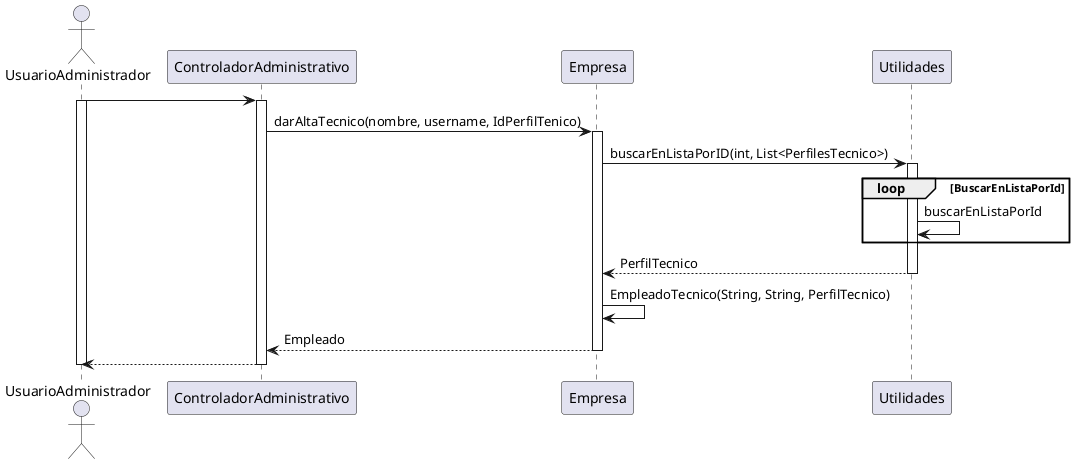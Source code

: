 @startuml

  Actor UsuarioAdministrador
  UsuarioAdministrador -> ControladorAdministrativo
  Activate UsuarioAdministrador

  Activate ControladorAdministrativo
  ControladorAdministrativo -> Empresa: darAltaTecnico(nombre, username, IdPerfilTenico)

  Activate Empresa
  Empresa -> Utilidades: buscarEnListaPorID(int, List<PerfilesTecnico>)
  Activate Utilidades
 
  loop BuscarEnListaPorId 
  Utilidades -> Utilidades: buscarEnListaPorId
  end BuscarEnListaPorId
  Utilidades --> Empresa: PerfilTecnico
  Deactivate Utilidades

  Empresa -> Empresa: EmpleadoTecnico(String, String, PerfilTecnico)
  Empresa --> ControladorAdministrativo: Empleado
  Deactivate Empresa
  ControladorAdministrativo --> UsuarioAdministrador 
  Deactivate ControladorAdministrativo
  Deactivate UsuarioAdministrador
  
@enduml